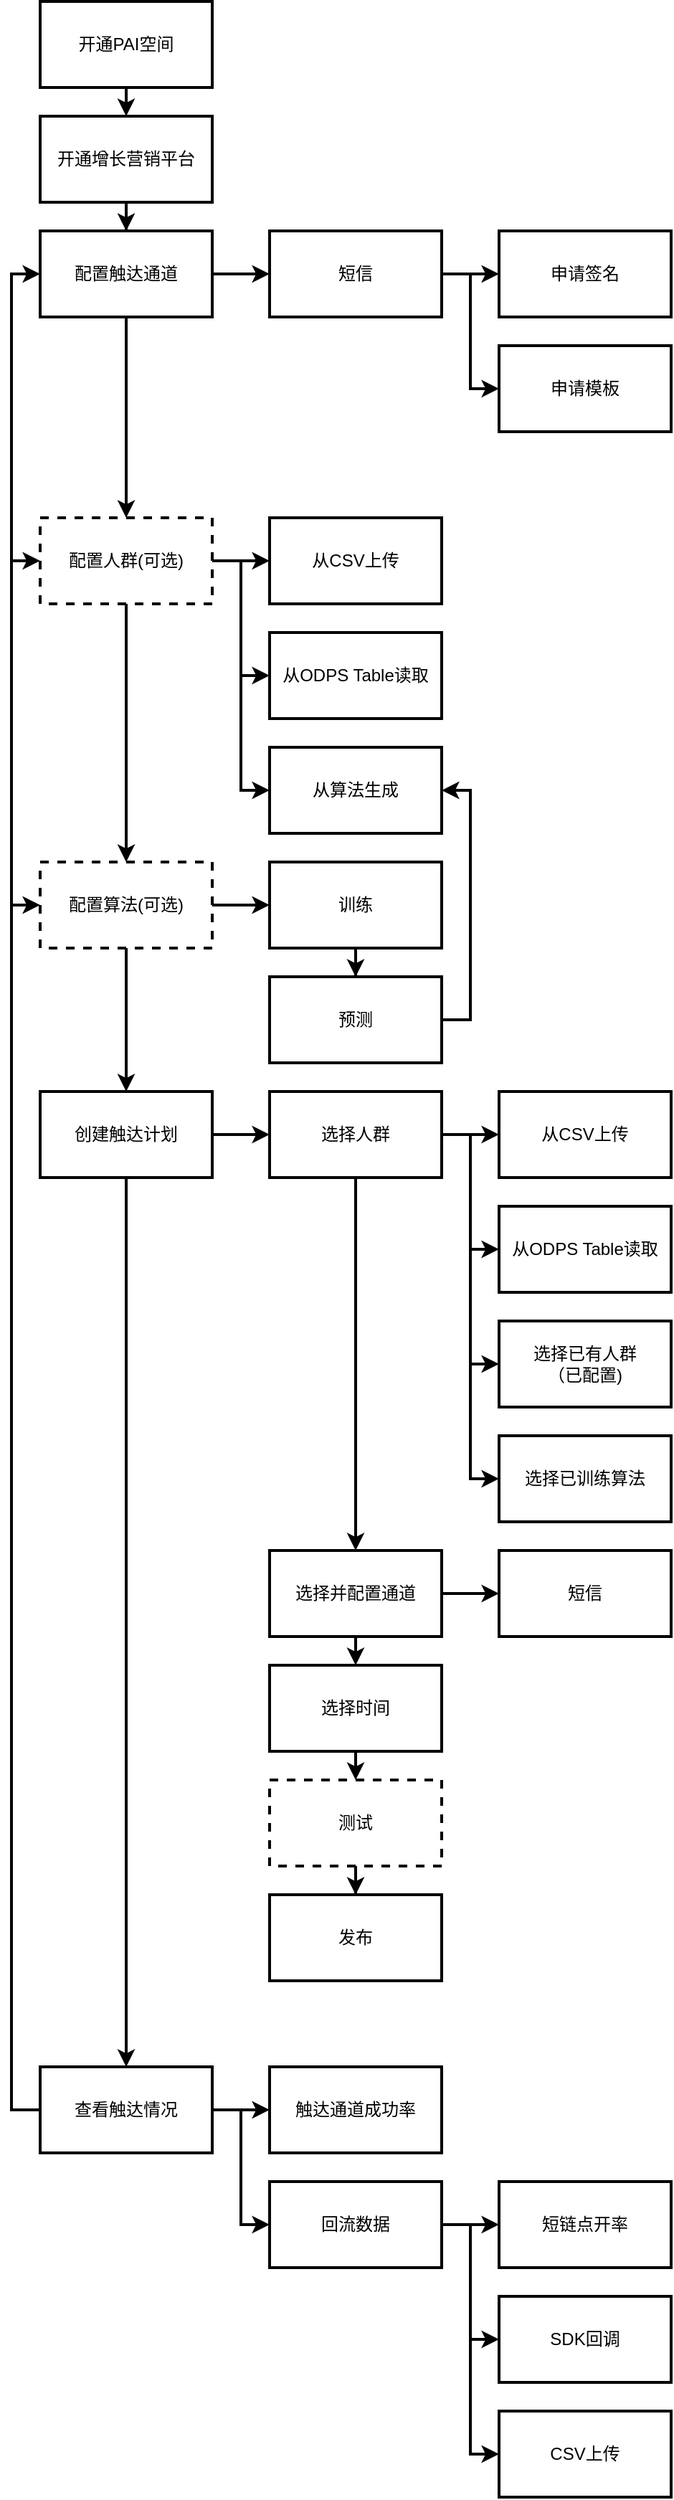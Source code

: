 <mxfile version="15.8.2" type="github">
  <diagram id="BuAxbPYosKj4T7V_GTE_" name="Page-1">
    <mxGraphModel dx="1158" dy="1722" grid="1" gridSize="10" guides="1" tooltips="1" connect="1" arrows="1" fold="1" page="1" pageScale="1" pageWidth="850" pageHeight="1100" math="0" shadow="0">
      <root>
        <mxCell id="0" />
        <mxCell id="1" parent="0" />
        <mxCell id="iF7CuUo6p0rLNnXxhPBk-7" style="edgeStyle=orthogonalEdgeStyle;rounded=0;orthogonalLoop=1;jettySize=auto;html=1;exitX=0.5;exitY=1;exitDx=0;exitDy=0;entryX=0.5;entryY=0;entryDx=0;entryDy=0;strokeWidth=2;" parent="1" source="iF7CuUo6p0rLNnXxhPBk-1" target="iF7CuUo6p0rLNnXxhPBk-2" edge="1">
          <mxGeometry relative="1" as="geometry" />
        </mxCell>
        <mxCell id="iF7CuUo6p0rLNnXxhPBk-1" value="开通PAI空间" style="rounded=0;whiteSpace=wrap;html=1;strokeWidth=2;" parent="1" vertex="1">
          <mxGeometry x="320" width="120" height="60" as="geometry" />
        </mxCell>
        <mxCell id="iF7CuUo6p0rLNnXxhPBk-6" value="" style="edgeStyle=orthogonalEdgeStyle;rounded=0;orthogonalLoop=1;jettySize=auto;html=1;strokeWidth=2;" parent="1" source="iF7CuUo6p0rLNnXxhPBk-2" target="iF7CuUo6p0rLNnXxhPBk-5" edge="1">
          <mxGeometry relative="1" as="geometry" />
        </mxCell>
        <mxCell id="iF7CuUo6p0rLNnXxhPBk-2" value="开通增长营销平台" style="rounded=0;whiteSpace=wrap;html=1;strokeWidth=2;" parent="1" vertex="1">
          <mxGeometry x="320" y="80" width="120" height="60" as="geometry" />
        </mxCell>
        <mxCell id="iF7CuUo6p0rLNnXxhPBk-31" style="edgeStyle=orthogonalEdgeStyle;rounded=0;orthogonalLoop=1;jettySize=auto;html=1;exitX=0.5;exitY=1;exitDx=0;exitDy=0;entryX=0.5;entryY=0;entryDx=0;entryDy=0;strokeWidth=2;" parent="1" source="iF7CuUo6p0rLNnXxhPBk-5" target="iF7CuUo6p0rLNnXxhPBk-14" edge="1">
          <mxGeometry relative="1" as="geometry" />
        </mxCell>
        <mxCell id="iF7CuUo6p0rLNnXxhPBk-58" style="edgeStyle=orthogonalEdgeStyle;rounded=0;orthogonalLoop=1;jettySize=auto;html=1;exitX=1;exitY=0.5;exitDx=0;exitDy=0;strokeWidth=2;" parent="1" source="iF7CuUo6p0rLNnXxhPBk-5" target="iF7CuUo6p0rLNnXxhPBk-56" edge="1">
          <mxGeometry relative="1" as="geometry" />
        </mxCell>
        <mxCell id="iF7CuUo6p0rLNnXxhPBk-5" value="配置触达通道" style="rounded=0;whiteSpace=wrap;html=1;strokeWidth=2;" parent="1" vertex="1">
          <mxGeometry x="320" y="160" width="120" height="60" as="geometry" />
        </mxCell>
        <mxCell id="iF7CuUo6p0rLNnXxhPBk-18" value="" style="edgeStyle=orthogonalEdgeStyle;rounded=0;orthogonalLoop=1;jettySize=auto;html=1;strokeWidth=2;" parent="1" source="iF7CuUo6p0rLNnXxhPBk-8" target="iF7CuUo6p0rLNnXxhPBk-17" edge="1">
          <mxGeometry relative="1" as="geometry" />
        </mxCell>
        <mxCell id="iF7CuUo6p0rLNnXxhPBk-51" style="edgeStyle=orthogonalEdgeStyle;rounded=0;orthogonalLoop=1;jettySize=auto;html=1;exitX=0.5;exitY=1;exitDx=0;exitDy=0;strokeWidth=2;" parent="1" source="iF7CuUo6p0rLNnXxhPBk-8" target="iF7CuUo6p0rLNnXxhPBk-50" edge="1">
          <mxGeometry relative="1" as="geometry" />
        </mxCell>
        <mxCell id="iF7CuUo6p0rLNnXxhPBk-8" value="创建触达计划" style="rounded=0;whiteSpace=wrap;html=1;strokeWidth=2;" parent="1" vertex="1">
          <mxGeometry x="320" y="760" width="120" height="60" as="geometry" />
        </mxCell>
        <mxCell id="iF7CuUo6p0rLNnXxhPBk-10" value="申请签名" style="rounded=0;whiteSpace=wrap;html=1;strokeWidth=2;" parent="1" vertex="1">
          <mxGeometry x="640" y="160" width="120" height="60" as="geometry" />
        </mxCell>
        <mxCell id="iF7CuUo6p0rLNnXxhPBk-12" value="申请模板" style="rounded=0;whiteSpace=wrap;html=1;strokeWidth=2;" parent="1" vertex="1">
          <mxGeometry x="640" y="240" width="120" height="60" as="geometry" />
        </mxCell>
        <mxCell id="iF7CuUo6p0rLNnXxhPBk-27" style="edgeStyle=orthogonalEdgeStyle;rounded=0;orthogonalLoop=1;jettySize=auto;html=1;exitX=1;exitY=0.5;exitDx=0;exitDy=0;strokeWidth=2;" parent="1" source="iF7CuUo6p0rLNnXxhPBk-14" target="iF7CuUo6p0rLNnXxhPBk-26" edge="1">
          <mxGeometry relative="1" as="geometry" />
        </mxCell>
        <mxCell id="iF7CuUo6p0rLNnXxhPBk-29" style="edgeStyle=orthogonalEdgeStyle;rounded=0;orthogonalLoop=1;jettySize=auto;html=1;exitX=1;exitY=0.5;exitDx=0;exitDy=0;entryX=0;entryY=0.5;entryDx=0;entryDy=0;strokeWidth=2;" parent="1" source="iF7CuUo6p0rLNnXxhPBk-14" target="iF7CuUo6p0rLNnXxhPBk-28" edge="1">
          <mxGeometry relative="1" as="geometry" />
        </mxCell>
        <mxCell id="iF7CuUo6p0rLNnXxhPBk-42" value="" style="edgeStyle=orthogonalEdgeStyle;rounded=0;orthogonalLoop=1;jettySize=auto;html=1;strokeWidth=2;" parent="1" source="iF7CuUo6p0rLNnXxhPBk-14" target="iF7CuUo6p0rLNnXxhPBk-41" edge="1">
          <mxGeometry relative="1" as="geometry" />
        </mxCell>
        <mxCell id="EF3lUWOkVqBbEtIIiN_L-3" style="edgeStyle=orthogonalEdgeStyle;rounded=0;orthogonalLoop=1;jettySize=auto;html=1;exitX=1;exitY=0.5;exitDx=0;exitDy=0;entryX=0;entryY=0.5;entryDx=0;entryDy=0;strokeWidth=2;" edge="1" parent="1" source="iF7CuUo6p0rLNnXxhPBk-14" target="EF3lUWOkVqBbEtIIiN_L-1">
          <mxGeometry relative="1" as="geometry" />
        </mxCell>
        <mxCell id="iF7CuUo6p0rLNnXxhPBk-14" value="配置人群(可选)" style="rounded=0;whiteSpace=wrap;html=1;strokeWidth=2;dashed=1;" parent="1" vertex="1">
          <mxGeometry x="320" y="360" width="120" height="60" as="geometry" />
        </mxCell>
        <mxCell id="iF7CuUo6p0rLNnXxhPBk-21" value="" style="edgeStyle=orthogonalEdgeStyle;rounded=0;orthogonalLoop=1;jettySize=auto;html=1;strokeWidth=2;" parent="1" source="iF7CuUo6p0rLNnXxhPBk-17" target="iF7CuUo6p0rLNnXxhPBk-20" edge="1">
          <mxGeometry relative="1" as="geometry" />
        </mxCell>
        <mxCell id="iF7CuUo6p0rLNnXxhPBk-34" style="edgeStyle=orthogonalEdgeStyle;rounded=0;orthogonalLoop=1;jettySize=auto;html=1;exitX=1;exitY=0.5;exitDx=0;exitDy=0;entryX=0;entryY=0.5;entryDx=0;entryDy=0;strokeWidth=2;" parent="1" source="iF7CuUo6p0rLNnXxhPBk-17" target="iF7CuUo6p0rLNnXxhPBk-22" edge="1">
          <mxGeometry relative="1" as="geometry" />
        </mxCell>
        <mxCell id="iF7CuUo6p0rLNnXxhPBk-35" style="edgeStyle=orthogonalEdgeStyle;rounded=0;orthogonalLoop=1;jettySize=auto;html=1;exitX=1;exitY=0.5;exitDx=0;exitDy=0;entryX=0;entryY=0.5;entryDx=0;entryDy=0;strokeWidth=2;" parent="1" source="iF7CuUo6p0rLNnXxhPBk-17" target="iF7CuUo6p0rLNnXxhPBk-23" edge="1">
          <mxGeometry relative="1" as="geometry" />
        </mxCell>
        <mxCell id="iF7CuUo6p0rLNnXxhPBk-37" style="edgeStyle=orthogonalEdgeStyle;rounded=0;orthogonalLoop=1;jettySize=auto;html=1;exitX=1;exitY=0.5;exitDx=0;exitDy=0;entryX=0;entryY=0.5;entryDx=0;entryDy=0;strokeWidth=2;" parent="1" source="iF7CuUo6p0rLNnXxhPBk-17" target="iF7CuUo6p0rLNnXxhPBk-36" edge="1">
          <mxGeometry relative="1" as="geometry" />
        </mxCell>
        <mxCell id="iF7CuUo6p0rLNnXxhPBk-53" style="edgeStyle=orthogonalEdgeStyle;rounded=0;orthogonalLoop=1;jettySize=auto;html=1;exitX=0.5;exitY=1;exitDx=0;exitDy=0;strokeWidth=2;" parent="1" source="iF7CuUo6p0rLNnXxhPBk-17" target="iF7CuUo6p0rLNnXxhPBk-52" edge="1">
          <mxGeometry relative="1" as="geometry" />
        </mxCell>
        <mxCell id="iF7CuUo6p0rLNnXxhPBk-17" value="选择人群" style="rounded=0;whiteSpace=wrap;html=1;strokeWidth=2;" parent="1" vertex="1">
          <mxGeometry x="480" y="760" width="120" height="60" as="geometry" />
        </mxCell>
        <mxCell id="iF7CuUo6p0rLNnXxhPBk-20" value="从CSV上传" style="rounded=0;whiteSpace=wrap;html=1;strokeWidth=2;" parent="1" vertex="1">
          <mxGeometry x="640" y="760" width="120" height="60" as="geometry" />
        </mxCell>
        <mxCell id="iF7CuUo6p0rLNnXxhPBk-22" value="从ODPS Table读取" style="rounded=0;whiteSpace=wrap;html=1;strokeWidth=2;" parent="1" vertex="1">
          <mxGeometry x="640" y="840" width="120" height="60" as="geometry" />
        </mxCell>
        <mxCell id="iF7CuUo6p0rLNnXxhPBk-23" value="选择已有人群&lt;br&gt;（已配置)" style="rounded=0;whiteSpace=wrap;html=1;strokeWidth=2;" parent="1" vertex="1">
          <mxGeometry x="640" y="920" width="120" height="60" as="geometry" />
        </mxCell>
        <mxCell id="iF7CuUo6p0rLNnXxhPBk-26" value="从CSV上传" style="rounded=0;whiteSpace=wrap;html=1;strokeWidth=2;" parent="1" vertex="1">
          <mxGeometry x="480" y="360" width="120" height="60" as="geometry" />
        </mxCell>
        <mxCell id="iF7CuUo6p0rLNnXxhPBk-28" value="从ODPS Table读取" style="rounded=0;whiteSpace=wrap;html=1;strokeWidth=2;" parent="1" vertex="1">
          <mxGeometry x="480" y="440" width="120" height="60" as="geometry" />
        </mxCell>
        <mxCell id="iF7CuUo6p0rLNnXxhPBk-36" value="选择已训练算法" style="rounded=0;whiteSpace=wrap;html=1;strokeWidth=2;" parent="1" vertex="1">
          <mxGeometry x="640" y="1000" width="120" height="60" as="geometry" />
        </mxCell>
        <mxCell id="iF7CuUo6p0rLNnXxhPBk-43" style="edgeStyle=orthogonalEdgeStyle;rounded=0;orthogonalLoop=1;jettySize=auto;html=1;exitX=0.5;exitY=1;exitDx=0;exitDy=0;entryX=0.5;entryY=0;entryDx=0;entryDy=0;strokeWidth=2;" parent="1" source="iF7CuUo6p0rLNnXxhPBk-41" target="iF7CuUo6p0rLNnXxhPBk-8" edge="1">
          <mxGeometry relative="1" as="geometry" />
        </mxCell>
        <mxCell id="iF7CuUo6p0rLNnXxhPBk-46" style="edgeStyle=orthogonalEdgeStyle;rounded=0;orthogonalLoop=1;jettySize=auto;html=1;exitX=1;exitY=0.5;exitDx=0;exitDy=0;entryX=0;entryY=0.5;entryDx=0;entryDy=0;strokeWidth=2;" parent="1" source="iF7CuUo6p0rLNnXxhPBk-41" target="iF7CuUo6p0rLNnXxhPBk-45" edge="1">
          <mxGeometry relative="1" as="geometry" />
        </mxCell>
        <mxCell id="iF7CuUo6p0rLNnXxhPBk-41" value="配置算法(可选)" style="rounded=0;whiteSpace=wrap;html=1;strokeWidth=2;dashed=1;" parent="1" vertex="1">
          <mxGeometry x="320" y="600" width="120" height="60" as="geometry" />
        </mxCell>
        <mxCell id="EF3lUWOkVqBbEtIIiN_L-6" style="edgeStyle=orthogonalEdgeStyle;rounded=0;orthogonalLoop=1;jettySize=auto;html=1;exitX=0.5;exitY=1;exitDx=0;exitDy=0;strokeWidth=2;" edge="1" parent="1" source="iF7CuUo6p0rLNnXxhPBk-45" target="iF7CuUo6p0rLNnXxhPBk-47">
          <mxGeometry relative="1" as="geometry" />
        </mxCell>
        <mxCell id="iF7CuUo6p0rLNnXxhPBk-45" value="训练" style="rounded=0;whiteSpace=wrap;html=1;strokeWidth=2;" parent="1" vertex="1">
          <mxGeometry x="480" y="600" width="120" height="60" as="geometry" />
        </mxCell>
        <mxCell id="EF3lUWOkVqBbEtIIiN_L-5" style="edgeStyle=orthogonalEdgeStyle;rounded=0;orthogonalLoop=1;jettySize=auto;html=1;exitX=1;exitY=0.5;exitDx=0;exitDy=0;entryX=1;entryY=0.5;entryDx=0;entryDy=0;strokeWidth=2;" edge="1" parent="1" source="iF7CuUo6p0rLNnXxhPBk-47" target="EF3lUWOkVqBbEtIIiN_L-1">
          <mxGeometry relative="1" as="geometry" />
        </mxCell>
        <mxCell id="iF7CuUo6p0rLNnXxhPBk-47" value="预测" style="rounded=0;whiteSpace=wrap;html=1;strokeWidth=2;" parent="1" vertex="1">
          <mxGeometry x="480" y="680" width="120" height="60" as="geometry" />
        </mxCell>
        <mxCell id="iF7CuUo6p0rLNnXxhPBk-55" value="" style="edgeStyle=orthogonalEdgeStyle;rounded=0;orthogonalLoop=1;jettySize=auto;html=1;strokeWidth=2;" parent="1" source="iF7CuUo6p0rLNnXxhPBk-50" target="iF7CuUo6p0rLNnXxhPBk-54" edge="1">
          <mxGeometry relative="1" as="geometry" />
        </mxCell>
        <mxCell id="iF7CuUo6p0rLNnXxhPBk-71" style="edgeStyle=orthogonalEdgeStyle;rounded=0;orthogonalLoop=1;jettySize=auto;html=1;exitX=1;exitY=0.5;exitDx=0;exitDy=0;entryX=0;entryY=0.5;entryDx=0;entryDy=0;strokeWidth=2;" parent="1" source="iF7CuUo6p0rLNnXxhPBk-50" target="iF7CuUo6p0rLNnXxhPBk-70" edge="1">
          <mxGeometry relative="1" as="geometry" />
        </mxCell>
        <mxCell id="iF7CuUo6p0rLNnXxhPBk-78" style="edgeStyle=orthogonalEdgeStyle;rounded=0;orthogonalLoop=1;jettySize=auto;html=1;exitX=0;exitY=0.5;exitDx=0;exitDy=0;entryX=0;entryY=0.5;entryDx=0;entryDy=0;strokeWidth=2;" parent="1" source="iF7CuUo6p0rLNnXxhPBk-50" target="iF7CuUo6p0rLNnXxhPBk-41" edge="1">
          <mxGeometry relative="1" as="geometry" />
        </mxCell>
        <mxCell id="iF7CuUo6p0rLNnXxhPBk-79" style="edgeStyle=orthogonalEdgeStyle;rounded=0;orthogonalLoop=1;jettySize=auto;html=1;exitX=0;exitY=0.5;exitDx=0;exitDy=0;entryX=0;entryY=0.5;entryDx=0;entryDy=0;strokeWidth=2;" parent="1" source="iF7CuUo6p0rLNnXxhPBk-50" target="iF7CuUo6p0rLNnXxhPBk-5" edge="1">
          <mxGeometry relative="1" as="geometry" />
        </mxCell>
        <mxCell id="iF7CuUo6p0rLNnXxhPBk-80" style="edgeStyle=orthogonalEdgeStyle;rounded=0;orthogonalLoop=1;jettySize=auto;html=1;exitX=0;exitY=0.5;exitDx=0;exitDy=0;entryX=0;entryY=0.5;entryDx=0;entryDy=0;strokeWidth=2;" parent="1" source="iF7CuUo6p0rLNnXxhPBk-50" target="iF7CuUo6p0rLNnXxhPBk-14" edge="1">
          <mxGeometry relative="1" as="geometry" />
        </mxCell>
        <mxCell id="iF7CuUo6p0rLNnXxhPBk-50" value="查看触达情况" style="rounded=0;whiteSpace=wrap;html=1;strokeWidth=2;" parent="1" vertex="1">
          <mxGeometry x="320" y="1440" width="120" height="60" as="geometry" />
        </mxCell>
        <mxCell id="iF7CuUo6p0rLNnXxhPBk-63" value="" style="edgeStyle=orthogonalEdgeStyle;rounded=0;orthogonalLoop=1;jettySize=auto;html=1;strokeWidth=2;" parent="1" source="iF7CuUo6p0rLNnXxhPBk-52" target="iF7CuUo6p0rLNnXxhPBk-62" edge="1">
          <mxGeometry relative="1" as="geometry" />
        </mxCell>
        <mxCell id="iF7CuUo6p0rLNnXxhPBk-64" style="edgeStyle=orthogonalEdgeStyle;rounded=0;orthogonalLoop=1;jettySize=auto;html=1;exitX=0.5;exitY=1;exitDx=0;exitDy=0;entryX=0.5;entryY=0;entryDx=0;entryDy=0;strokeWidth=2;" parent="1" source="iF7CuUo6p0rLNnXxhPBk-52" target="iF7CuUo6p0rLNnXxhPBk-61" edge="1">
          <mxGeometry relative="1" as="geometry" />
        </mxCell>
        <mxCell id="iF7CuUo6p0rLNnXxhPBk-52" value="选择并配置通道" style="rounded=0;whiteSpace=wrap;html=1;strokeWidth=2;" parent="1" vertex="1">
          <mxGeometry x="480" y="1080" width="120" height="60" as="geometry" />
        </mxCell>
        <mxCell id="iF7CuUo6p0rLNnXxhPBk-54" value="触达通道成功率" style="rounded=0;whiteSpace=wrap;html=1;strokeWidth=2;" parent="1" vertex="1">
          <mxGeometry x="480" y="1440" width="120" height="60" as="geometry" />
        </mxCell>
        <mxCell id="iF7CuUo6p0rLNnXxhPBk-59" style="edgeStyle=orthogonalEdgeStyle;rounded=0;orthogonalLoop=1;jettySize=auto;html=1;exitX=1;exitY=0.5;exitDx=0;exitDy=0;entryX=0;entryY=0.5;entryDx=0;entryDy=0;strokeWidth=2;" parent="1" source="iF7CuUo6p0rLNnXxhPBk-56" target="iF7CuUo6p0rLNnXxhPBk-10" edge="1">
          <mxGeometry relative="1" as="geometry" />
        </mxCell>
        <mxCell id="iF7CuUo6p0rLNnXxhPBk-60" style="edgeStyle=orthogonalEdgeStyle;rounded=0;orthogonalLoop=1;jettySize=auto;html=1;exitX=1;exitY=0.5;exitDx=0;exitDy=0;entryX=0;entryY=0.5;entryDx=0;entryDy=0;strokeWidth=2;" parent="1" source="iF7CuUo6p0rLNnXxhPBk-56" target="iF7CuUo6p0rLNnXxhPBk-12" edge="1">
          <mxGeometry relative="1" as="geometry" />
        </mxCell>
        <mxCell id="iF7CuUo6p0rLNnXxhPBk-56" value="短信" style="rounded=0;whiteSpace=wrap;html=1;strokeWidth=2;" parent="1" vertex="1">
          <mxGeometry x="480" y="160" width="120" height="60" as="geometry" />
        </mxCell>
        <mxCell id="iF7CuUo6p0rLNnXxhPBk-66" style="edgeStyle=orthogonalEdgeStyle;rounded=0;orthogonalLoop=1;jettySize=auto;html=1;exitX=0.5;exitY=1;exitDx=0;exitDy=0;entryX=0.5;entryY=0;entryDx=0;entryDy=0;strokeWidth=2;" parent="1" source="iF7CuUo6p0rLNnXxhPBk-61" target="iF7CuUo6p0rLNnXxhPBk-65" edge="1">
          <mxGeometry relative="1" as="geometry" />
        </mxCell>
        <mxCell id="iF7CuUo6p0rLNnXxhPBk-61" value="选择时间" style="rounded=0;whiteSpace=wrap;html=1;strokeWidth=2;" parent="1" vertex="1">
          <mxGeometry x="480" y="1160" width="120" height="60" as="geometry" />
        </mxCell>
        <mxCell id="iF7CuUo6p0rLNnXxhPBk-62" value="短信" style="rounded=0;whiteSpace=wrap;html=1;strokeWidth=2;" parent="1" vertex="1">
          <mxGeometry x="640" y="1080" width="120" height="60" as="geometry" />
        </mxCell>
        <mxCell id="iF7CuUo6p0rLNnXxhPBk-68" style="edgeStyle=orthogonalEdgeStyle;rounded=0;orthogonalLoop=1;jettySize=auto;html=1;exitX=0.5;exitY=1;exitDx=0;exitDy=0;strokeWidth=2;" parent="1" source="iF7CuUo6p0rLNnXxhPBk-65" target="iF7CuUo6p0rLNnXxhPBk-67" edge="1">
          <mxGeometry relative="1" as="geometry" />
        </mxCell>
        <mxCell id="iF7CuUo6p0rLNnXxhPBk-65" value="测试" style="rounded=0;whiteSpace=wrap;html=1;strokeWidth=2;dashed=1;" parent="1" vertex="1">
          <mxGeometry x="480" y="1240" width="120" height="60" as="geometry" />
        </mxCell>
        <mxCell id="iF7CuUo6p0rLNnXxhPBk-67" value="发布" style="rounded=0;whiteSpace=wrap;html=1;strokeWidth=2;" parent="1" vertex="1">
          <mxGeometry x="480" y="1320" width="120" height="60" as="geometry" />
        </mxCell>
        <mxCell id="iF7CuUo6p0rLNnXxhPBk-73" style="edgeStyle=orthogonalEdgeStyle;rounded=0;orthogonalLoop=1;jettySize=auto;html=1;exitX=1;exitY=0.5;exitDx=0;exitDy=0;strokeWidth=2;" parent="1" source="iF7CuUo6p0rLNnXxhPBk-70" target="iF7CuUo6p0rLNnXxhPBk-72" edge="1">
          <mxGeometry relative="1" as="geometry" />
        </mxCell>
        <mxCell id="iF7CuUo6p0rLNnXxhPBk-75" style="edgeStyle=orthogonalEdgeStyle;rounded=0;orthogonalLoop=1;jettySize=auto;html=1;exitX=1;exitY=0.5;exitDx=0;exitDy=0;entryX=0;entryY=0.5;entryDx=0;entryDy=0;strokeWidth=2;" parent="1" source="iF7CuUo6p0rLNnXxhPBk-70" target="iF7CuUo6p0rLNnXxhPBk-74" edge="1">
          <mxGeometry relative="1" as="geometry" />
        </mxCell>
        <mxCell id="iF7CuUo6p0rLNnXxhPBk-77" style="edgeStyle=orthogonalEdgeStyle;rounded=0;orthogonalLoop=1;jettySize=auto;html=1;exitX=1;exitY=0.5;exitDx=0;exitDy=0;entryX=0;entryY=0.5;entryDx=0;entryDy=0;strokeWidth=2;" parent="1" source="iF7CuUo6p0rLNnXxhPBk-70" target="iF7CuUo6p0rLNnXxhPBk-76" edge="1">
          <mxGeometry relative="1" as="geometry" />
        </mxCell>
        <mxCell id="iF7CuUo6p0rLNnXxhPBk-70" value="回流数据" style="rounded=0;whiteSpace=wrap;html=1;strokeWidth=2;" parent="1" vertex="1">
          <mxGeometry x="480" y="1520" width="120" height="60" as="geometry" />
        </mxCell>
        <mxCell id="iF7CuUo6p0rLNnXxhPBk-72" value="短链点开率" style="rounded=0;whiteSpace=wrap;html=1;strokeWidth=2;" parent="1" vertex="1">
          <mxGeometry x="640" y="1520" width="120" height="60" as="geometry" />
        </mxCell>
        <mxCell id="iF7CuUo6p0rLNnXxhPBk-74" value="SDK回调" style="rounded=0;whiteSpace=wrap;html=1;strokeWidth=2;" parent="1" vertex="1">
          <mxGeometry x="640" y="1600" width="120" height="60" as="geometry" />
        </mxCell>
        <mxCell id="iF7CuUo6p0rLNnXxhPBk-76" value="CSV上传" style="rounded=0;whiteSpace=wrap;html=1;strokeWidth=2;" parent="1" vertex="1">
          <mxGeometry x="640" y="1680" width="120" height="60" as="geometry" />
        </mxCell>
        <mxCell id="EF3lUWOkVqBbEtIIiN_L-1" value="从算法生成" style="rounded=0;whiteSpace=wrap;html=1;strokeWidth=2;" vertex="1" parent="1">
          <mxGeometry x="480" y="520" width="120" height="60" as="geometry" />
        </mxCell>
      </root>
    </mxGraphModel>
  </diagram>
</mxfile>
